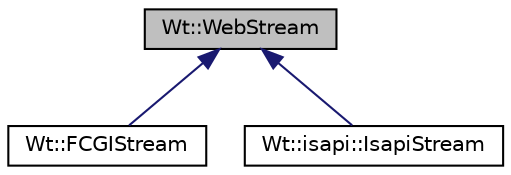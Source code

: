 digraph "Wt::WebStream"
{
 // LATEX_PDF_SIZE
  edge [fontname="Helvetica",fontsize="10",labelfontname="Helvetica",labelfontsize="10"];
  node [fontname="Helvetica",fontsize="10",shape=record];
  Node1 [label="Wt::WebStream",height=0.2,width=0.4,color="black", fillcolor="grey75", style="filled", fontcolor="black",tooltip=" "];
  Node1 -> Node2 [dir="back",color="midnightblue",fontsize="10",style="solid",fontname="Helvetica"];
  Node2 [label="Wt::FCGIStream",height=0.2,width=0.4,color="black", fillcolor="white", style="filled",URL="$classWt_1_1FCGIStream.html",tooltip=" "];
  Node1 -> Node3 [dir="back",color="midnightblue",fontsize="10",style="solid",fontname="Helvetica"];
  Node3 [label="Wt::isapi::IsapiStream",height=0.2,width=0.4,color="black", fillcolor="white", style="filled",URL="$classWt_1_1isapi_1_1IsapiStream.html",tooltip=" "];
}

